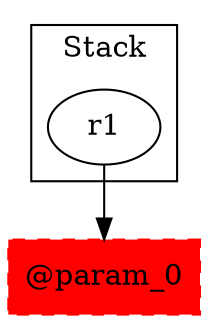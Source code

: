 digraph sample {
  rankDir="LR";
  subgraph cluster_0 {
    label="Stack"
    "r1"; 
  }
  "r1" -> { "@param_0"[shape=box]};
  "@param_0"[shape=box, style="filled,dashed"];
  "@param_0"[color="red"];
}

